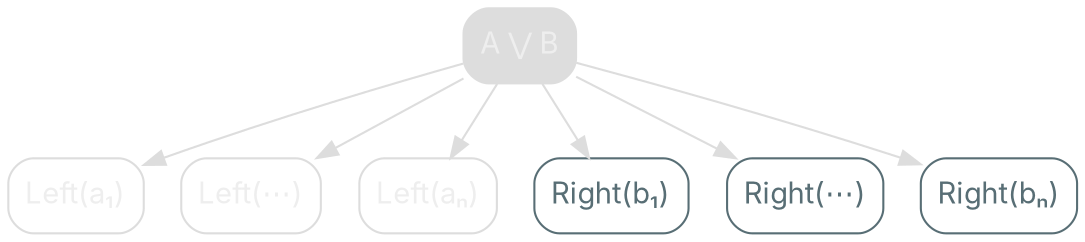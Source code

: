 digraph {
    bgcolor=transparent

    // Default theme: enabled
    node[shape="rectangle" style="rounded,filled" color="#586E75" fillcolor="#586E75" fontcolor="#ffffff" fontname="Inter,Arial"]
    edge [color="#586E75" fontcolor="#000000" fontname="Inter,Arial" fontsize=11]

    OrAB[label="A ⋁ B" fillcolor="#dddddd" color="#dddddd" fontcolor="#eeeeee"]

    LeftA1[label="Left(a₁)" fillcolor="#ffffff" color="#dddddd" fontcolor="#eeeeee"]
    LeftAE[label="Left(⋯)" fillcolor="#ffffff" color="#dddddd" fontcolor="#eeeeee"]
    LeftAN[label="Left(aₙ)" fillcolor="#ffffff" color="#dddddd" fontcolor="#eeeeee"]

    RightB1[label="Right(b₁)" fillcolor="#ffffff" fontcolor="#586E75"]
    RightBE[label="Right(⋯)" fillcolor="#ffffff" fontcolor="#586E75"]
    RightBN[label="Right(bₙ)" fillcolor="#ffffff" fontcolor="#586E75"]

    OrAB -> LeftA1[fillcolor="#dddddd" color="#dddddd"]
    OrAB -> LeftAE[fillcolor="#dddddd" color="#dddddd"]
    OrAB -> LeftAN[fillcolor="#dddddd" color="#dddddd"]

    OrAB -> RightB1[fillcolor="#dddddd" color="#dddddd"]
    OrAB -> RightBE[fillcolor="#dddddd" color="#dddddd"]
    OrAB -> RightBN[fillcolor="#dddddd" color="#dddddd"]
}
